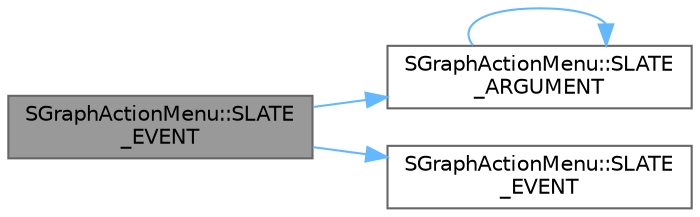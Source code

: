 digraph "SGraphActionMenu::SLATE_EVENT"
{
 // INTERACTIVE_SVG=YES
 // LATEX_PDF_SIZE
  bgcolor="transparent";
  edge [fontname=Helvetica,fontsize=10,labelfontname=Helvetica,labelfontsize=10];
  node [fontname=Helvetica,fontsize=10,shape=box,height=0.2,width=0.4];
  rankdir="LR";
  Node1 [id="Node000001",label="SGraphActionMenu::SLATE\l_EVENT",height=0.2,width=0.4,color="gray40", fillcolor="grey60", style="filled", fontcolor="black",tooltip=" "];
  Node1 -> Node2 [id="edge1_Node000001_Node000002",color="steelblue1",style="solid",tooltip=" "];
  Node2 [id="Node000002",label="SGraphActionMenu::SLATE\l_ARGUMENT",height=0.2,width=0.4,color="grey40", fillcolor="white", style="filled",URL="$d7/dc8/classSGraphActionMenu.html#a2f4dea07f422dbf998619c6b58f16cbe",tooltip=" "];
  Node2 -> Node2 [id="edge2_Node000002_Node000002",color="steelblue1",style="solid",tooltip=" "];
  Node1 -> Node3 [id="edge3_Node000001_Node000003",color="steelblue1",style="solid",tooltip=" "];
  Node3 [id="Node000003",label="SGraphActionMenu::SLATE\l_EVENT",height=0.2,width=0.4,color="grey40", fillcolor="white", style="filled",URL="$d7/dc8/classSGraphActionMenu.html#aebd16f04b75cbeaca674aa052c57a57e",tooltip=" "];
}
